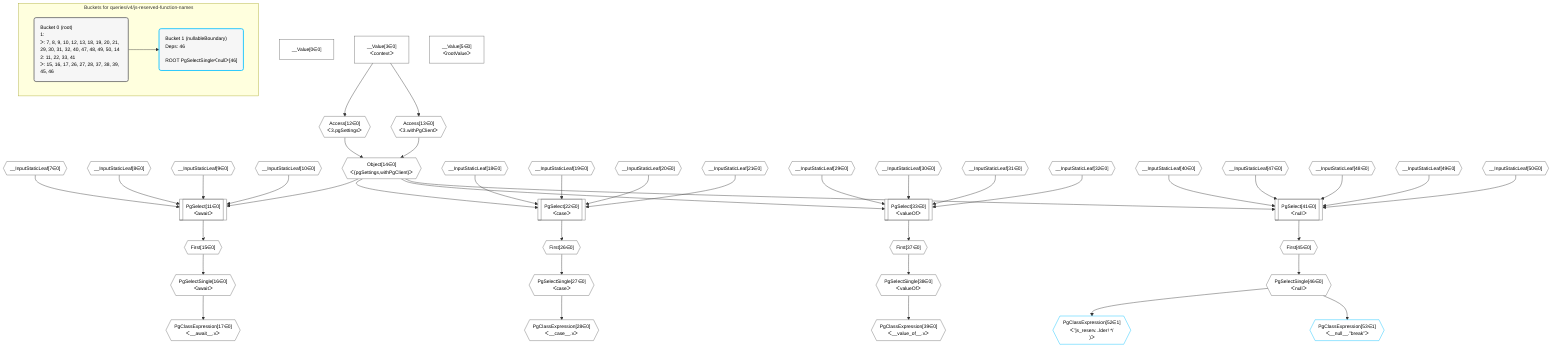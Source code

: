 %%{init: {'themeVariables': { 'fontSize': '12px'}}}%%
graph TD
    classDef path fill:#eee,stroke:#000,color:#000
    classDef plan fill:#fff,stroke-width:1px,color:#000
    classDef itemplan fill:#fff,stroke-width:2px,color:#000
    classDef unbatchedplan fill:#dff,stroke-width:1px,color:#000
    classDef sideeffectplan fill:#fcc,stroke-width:2px,color:#000
    classDef bucket fill:#f6f6f6,color:#000,stroke-width:2px,text-align:left


    %% define steps
    __Value0["__Value[0∈0]"]:::plan
    __Value3["__Value[3∈0]<br />ᐸcontextᐳ"]:::plan
    __Value5["__Value[5∈0]<br />ᐸrootValueᐳ"]:::plan
    __InputStaticLeaf7{{"__InputStaticLeaf[7∈0]"}}:::plan
    __InputStaticLeaf8{{"__InputStaticLeaf[8∈0]"}}:::plan
    __InputStaticLeaf9{{"__InputStaticLeaf[9∈0]"}}:::plan
    __InputStaticLeaf10{{"__InputStaticLeaf[10∈0]"}}:::plan
    Access12{{"Access[12∈0]<br />ᐸ3.pgSettingsᐳ"}}:::plan
    Access13{{"Access[13∈0]<br />ᐸ3.withPgClientᐳ"}}:::plan
    Object14{{"Object[14∈0]<br />ᐸ{pgSettings,withPgClient}ᐳ"}}:::plan
    PgSelect11[["PgSelect[11∈0]<br />ᐸawaitᐳ"]]:::plan
    First15{{"First[15∈0]"}}:::plan
    PgSelectSingle16{{"PgSelectSingle[16∈0]<br />ᐸawaitᐳ"}}:::plan
    PgClassExpression17{{"PgClassExpression[17∈0]<br />ᐸ__await__.vᐳ"}}:::plan
    __InputStaticLeaf18{{"__InputStaticLeaf[18∈0]"}}:::plan
    __InputStaticLeaf19{{"__InputStaticLeaf[19∈0]"}}:::plan
    __InputStaticLeaf20{{"__InputStaticLeaf[20∈0]"}}:::plan
    __InputStaticLeaf21{{"__InputStaticLeaf[21∈0]"}}:::plan
    PgSelect22[["PgSelect[22∈0]<br />ᐸcaseᐳ"]]:::plan
    First26{{"First[26∈0]"}}:::plan
    PgSelectSingle27{{"PgSelectSingle[27∈0]<br />ᐸcaseᐳ"}}:::plan
    PgClassExpression28{{"PgClassExpression[28∈0]<br />ᐸ__case__.vᐳ"}}:::plan
    __InputStaticLeaf29{{"__InputStaticLeaf[29∈0]"}}:::plan
    __InputStaticLeaf30{{"__InputStaticLeaf[30∈0]"}}:::plan
    __InputStaticLeaf31{{"__InputStaticLeaf[31∈0]"}}:::plan
    __InputStaticLeaf32{{"__InputStaticLeaf[32∈0]"}}:::plan
    PgSelect33[["PgSelect[33∈0]<br />ᐸvalueOfᐳ"]]:::plan
    First37{{"First[37∈0]"}}:::plan
    PgSelectSingle38{{"PgSelectSingle[38∈0]<br />ᐸvalueOfᐳ"}}:::plan
    PgClassExpression39{{"PgClassExpression[39∈0]<br />ᐸ__value_of__.vᐳ"}}:::plan
    __InputStaticLeaf40{{"__InputStaticLeaf[40∈0]"}}:::plan
    __InputStaticLeaf47{{"__InputStaticLeaf[47∈0]"}}:::plan
    __InputStaticLeaf48{{"__InputStaticLeaf[48∈0]"}}:::plan
    __InputStaticLeaf49{{"__InputStaticLeaf[49∈0]"}}:::plan
    __InputStaticLeaf50{{"__InputStaticLeaf[50∈0]"}}:::plan
    PgSelect41[["PgSelect[41∈0]<br />ᐸnullᐳ"]]:::plan
    First45{{"First[45∈0]"}}:::plan
    PgSelectSingle46{{"PgSelectSingle[46∈0]<br />ᐸnullᐳ"}}:::plan
    PgClassExpression52{{"PgClassExpression[52∈1]<br />ᐸ”js_reserv...lder! */<br />)ᐳ"}}:::plan
    PgClassExpression53{{"PgClassExpression[53∈1]<br />ᐸ__null__.”break”ᐳ"}}:::plan

    %% plan dependencies
    __Value3 --> Access12
    __Value3 --> Access13
    Access12 & Access13 --> Object14
    Object14 & __InputStaticLeaf7 & __InputStaticLeaf8 & __InputStaticLeaf9 & __InputStaticLeaf10 --> PgSelect11
    PgSelect11 --> First15
    First15 --> PgSelectSingle16
    PgSelectSingle16 --> PgClassExpression17
    Object14 & __InputStaticLeaf18 & __InputStaticLeaf19 & __InputStaticLeaf20 & __InputStaticLeaf21 --> PgSelect22
    PgSelect22 --> First26
    First26 --> PgSelectSingle27
    PgSelectSingle27 --> PgClassExpression28
    Object14 & __InputStaticLeaf29 & __InputStaticLeaf30 & __InputStaticLeaf31 & __InputStaticLeaf32 --> PgSelect33
    PgSelect33 --> First37
    First37 --> PgSelectSingle38
    PgSelectSingle38 --> PgClassExpression39
    Object14 & __InputStaticLeaf40 & __InputStaticLeaf47 & __InputStaticLeaf48 & __InputStaticLeaf49 & __InputStaticLeaf50 --> PgSelect41
    PgSelect41 --> First45
    First45 --> PgSelectSingle46
    PgSelectSingle46 --> PgClassExpression52
    PgSelectSingle46 --> PgClassExpression53

    subgraph "Buckets for queries/v4/js-reserved-function-names"
    Bucket0("Bucket 0 (root)<br />1: <br />ᐳ: 7, 8, 9, 10, 12, 13, 18, 19, 20, 21, 29, 30, 31, 32, 40, 47, 48, 49, 50, 14<br />2: 11, 22, 33, 41<br />ᐳ: 15, 16, 17, 26, 27, 28, 37, 38, 39, 45, 46"):::bucket
    classDef bucket0 stroke:#696969
    class Bucket0,__Value0,__Value3,__Value5,__InputStaticLeaf7,__InputStaticLeaf8,__InputStaticLeaf9,__InputStaticLeaf10,PgSelect11,Access12,Access13,Object14,First15,PgSelectSingle16,PgClassExpression17,__InputStaticLeaf18,__InputStaticLeaf19,__InputStaticLeaf20,__InputStaticLeaf21,PgSelect22,First26,PgSelectSingle27,PgClassExpression28,__InputStaticLeaf29,__InputStaticLeaf30,__InputStaticLeaf31,__InputStaticLeaf32,PgSelect33,First37,PgSelectSingle38,PgClassExpression39,__InputStaticLeaf40,PgSelect41,First45,PgSelectSingle46,__InputStaticLeaf47,__InputStaticLeaf48,__InputStaticLeaf49,__InputStaticLeaf50 bucket0
    Bucket1("Bucket 1 (nullableBoundary)<br />Deps: 46<br /><br />ROOT PgSelectSingleᐸnullᐳ[46]"):::bucket
    classDef bucket1 stroke:#00bfff
    class Bucket1,PgClassExpression52,PgClassExpression53 bucket1
    Bucket0 --> Bucket1
    end